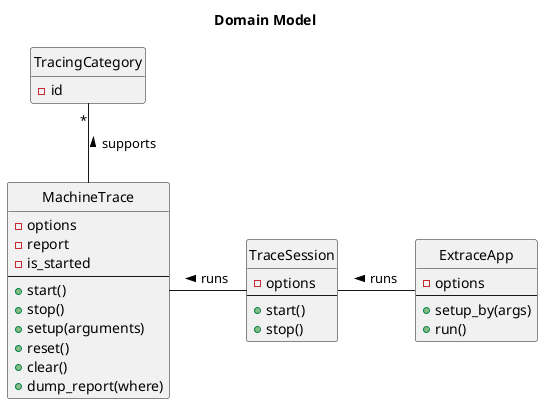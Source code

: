 @startuml

title Domain Model

class MachineTrace {
  /' trace to run on machine
   '/
  - options
    ' other available trace options on machine with default values
  - report
    ' report of trace
  - is_started
    ' signals that trace is started
  --
  + start()
  + stop()
  + setup(arguments)
    ' overwrite Machine options with trace_options
  + reset()
    ' reset Machine options to default
  + clear()
    ' clear previous report
  + dump_report(where)
    ' dump report to where
}
hide MachineTrace circle

class TracingCategory {
  ' category to trace on machine
  - id
  ' identifier of category
}
hide TracingCategory methods
hide TracingCategory circle

class TraceSession {
  /' trace session of machine trace
     this class abstracts trace options
     that are not related to machine
     such as delay, duration, async_start, output
   '/
  - options
    ' delay start, duration
  --
  + start()
    ' start trace session on Machine
  + stop()
    ' stop trace session
}
hide TraceSession circle

MachineTrace - TraceSession : runs <
/' trace session runs MachineTrace '/
TracingCategory "*" -- MachineTrace : supports <
' available trace categories on machine

class ExtraceApp {
  ' bash application to run trace or provide other information
  - options
    ' options provided by user using cmdline arguments
  --
  + setup_by(args)
    ' convert user cmdline args to options
  + run()
    ' run application with options
}
hide ExtraceApp circle

TraceSession - ExtraceApp: runs <

@enduml
